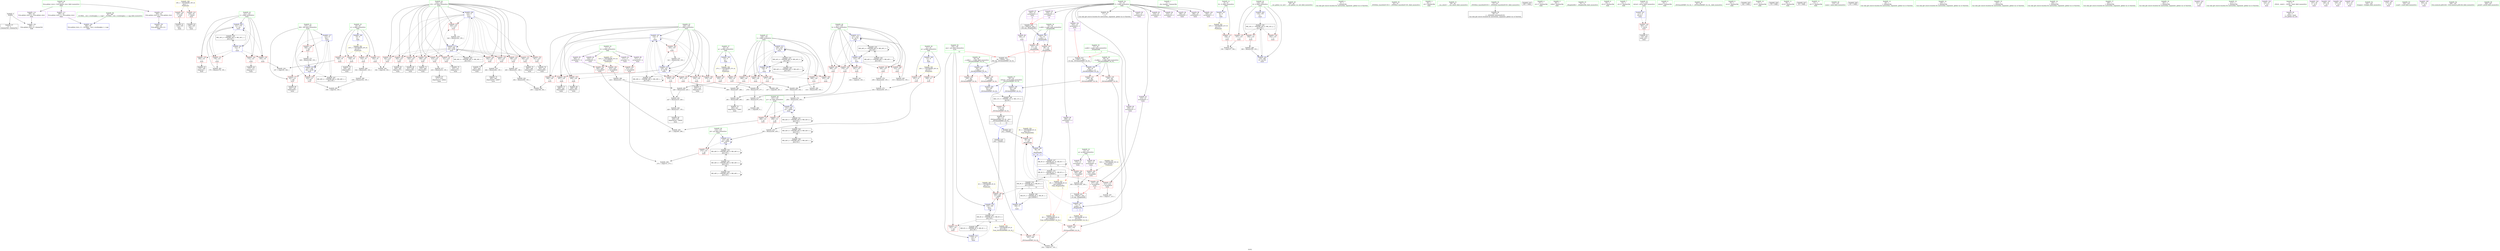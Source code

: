digraph "SVFG" {
	label="SVFG";

	Node0x564d876eab30 [shape=record,color=grey,label="{NodeID: 0\nNullPtr}"];
	Node0x564d876eab30 -> Node0x564d87703b70[style=solid];
	Node0x564d876eab30 -> Node0x564d87705ce0[style=solid];
	Node0x564d8772e660 [shape=record,color=yellow,style=double,label="{NodeID: 360\n19V_1 = ENCHI(MR_19V_0)\npts\{1 \}\nFun[main]}"];
	Node0x564d8772e660 -> Node0x564d87708180[style=dashed];
	Node0x564d8772e660 -> Node0x564d87708250[style=dashed];
	Node0x564d87712b50 [shape=record,color=grey,label="{NodeID: 277\n216 = Binary(215, 155, )\n}"];
	Node0x564d87712b50 -> Node0x564d87704420[style=solid];
	Node0x564d87705de0 [shape=record,color=blue,label="{NodeID: 194\n75\<--73\nx.addr\<--x\n_Z6updateRii\n}"];
	Node0x564d87705de0 -> Node0x564d87708320[style=dashed];
	Node0x564d87705de0 -> Node0x564d877083f0[style=dashed];
	Node0x564d87703030 [shape=record,color=purple,label="{NodeID: 111\n385\<--43\nllvm.global_ctors_1\<--llvm.global_ctors\nGlob }"];
	Node0x564d87703030 -> Node0x564d87705be0[style=solid];
	Node0x564d877013d0 [shape=record,color=green,label="{NodeID: 28\n43\<--47\nllvm.global_ctors\<--llvm.global_ctors_field_insensitive\nGlob }"];
	Node0x564d877013d0 -> Node0x564d87702f30[style=solid];
	Node0x564d877013d0 -> Node0x564d87703030[style=solid];
	Node0x564d877013d0 -> Node0x564d87703130[style=solid];
	Node0x564d87715550 [shape=record,color=grey,label="{NodeID: 305\n267 = cmp(265, 266, )\n}"];
	Node0x564d87708f50 [shape=record,color=red,label="{NodeID: 139\n169\<--121\n\<--i\nmain\n}"];
	Node0x564d87708f50 -> Node0x564d877040e0[style=solid];
	Node0x564d87703a70 [shape=record,color=green,label="{NodeID: 56\n45\<--380\n_GLOBAL__sub_I_wuzhengkai_1_1.cpp\<--_GLOBAL__sub_I_wuzhengkai_1_1.cpp_field_insensitive\n}"];
	Node0x564d87703a70 -> Node0x564d87705be0[style=solid];
	Node0x564d8770a610 [shape=record,color=red,label="{NodeID: 167\n246\<--129\n\<--l\nmain\n}"];
	Node0x564d8770a610 -> Node0x564d87714c50[style=solid];
	Node0x564d877051f0 [shape=record,color=purple,label="{NodeID: 84\n222\<--11\narrayidx26\<--h\nmain\n}"];
	Node0x564d877051f0 -> Node0x564d8770b0a0[style=solid];
	Node0x564d876d9c40 [shape=record,color=green,label="{NodeID: 1\n7\<--1\n__dso_handle\<--dummyObj\nGlob }"];
	Node0x564d8772e770 [shape=record,color=yellow,style=double,label="{NodeID: 361\n21V_1 = ENCHI(MR_21V_0)\npts\{10 \}\nFun[main]}"];
	Node0x564d8772e770 -> Node0x564d87703230[style=dashed];
	Node0x564d87712cd0 [shape=record,color=grey,label="{NodeID: 278\n250 = Binary(249, 155, )\n}"];
	Node0x564d87712cd0 -> Node0x564d877123d0[style=solid];
	Node0x564d87705eb0 [shape=record,color=blue,label="{NodeID: 195\n77\<--74\ny.addr\<--y\n_Z6updateRii\n|{|<s1>3}}"];
	Node0x564d87705eb0 -> Node0x564d877084c0[style=dashed];
	Node0x564d87705eb0:s1 -> Node0x564d8772e0f0[style=dashed,color=red];
	Node0x564d87703130 [shape=record,color=purple,label="{NodeID: 112\n386\<--43\nllvm.global_ctors_2\<--llvm.global_ctors\nGlob }"];
	Node0x564d87703130 -> Node0x564d87705ce0[style=solid];
	Node0x564d87701460 [shape=record,color=green,label="{NodeID: 29\n48\<--49\n__cxx_global_var_init\<--__cxx_global_var_init_field_insensitive\n}"];
	Node0x564d877156d0 [shape=record,color=grey,label="{NodeID: 306\n274 = cmp(272, 273, )\n}"];
	Node0x564d87709020 [shape=record,color=red,label="{NodeID: 140\n172\<--121\n\<--i\nmain\n}"];
	Node0x564d87709020 -> Node0x564d877041b0[style=solid];
	Node0x564d87703b70 [shape=record,color=black,label="{NodeID: 57\n2\<--3\ndummyVal\<--dummyVal\n}"];
	Node0x564d8770a6e0 [shape=record,color=red,label="{NodeID: 168\n253\<--129\n\<--l\nmain\n}"];
	Node0x564d8770a6e0 -> Node0x564d877135d0[style=solid];
	Node0x564d877052c0 [shape=record,color=purple,label="{NodeID: 85\n264\<--11\narrayidx47\<--h\nmain\n}"];
	Node0x564d877052c0 -> Node0x564d8770b240[style=solid];
	Node0x564d876ec630 [shape=record,color=green,label="{NodeID: 2\n9\<--1\n\<--dummyObj\nCan only get source location for instruction, argument, global var or function.}"];
	Node0x564d8772e850 [shape=record,color=yellow,style=double,label="{NodeID: 362\n23V_1 = ENCHI(MR_23V_0)\npts\{20 \}\nFun[main]}"];
	Node0x564d8772e850 -> Node0x564d87703300[style=dashed];
	Node0x564d8772e850 -> Node0x564d87707bd0[style=dashed];
	Node0x564d8772e850 -> Node0x564d87707ca0[style=dashed];
	Node0x564d8772e850 -> Node0x564d87707d70[style=dashed];
	Node0x564d87712e50 [shape=record,color=grey,label="{NodeID: 279\n284 = Binary(283, 155, )\n}"];
	Node0x564d87712e50 -> Node0x564d877049d0[style=solid];
	Node0x564d87705f80 [shape=record,color=blue,label="{NodeID: 196\n86\<--85\n\<--\n_Z6updateRii\n|{<s0>10|<s1>10|<s2>11}}"];
	Node0x564d87705f80:s0 -> Node0x564d87724330[style=dashed,color=blue];
	Node0x564d87705f80:s1 -> Node0x564d87729230[style=dashed,color=blue];
	Node0x564d87705f80:s2 -> Node0x564d87729230[style=dashed,color=blue];
	Node0x564d87703230 [shape=record,color=red,label="{NodeID: 113\n158\<--8\n\<--tt\nmain\n}"];
	Node0x564d87703230 -> Node0x564d877150d0[style=solid];
	Node0x564d87701530 [shape=record,color=green,label="{NodeID: 30\n52\<--53\n_ZNSt8ios_base4InitC1Ev\<--_ZNSt8ios_base4InitC1Ev_field_insensitive\n}"];
	Node0x564d8771f830 [shape=record,color=black,label="{NodeID: 307\nMR_6V_4 = PHI(MR_6V_5, MR_6V_3, )\npts\{136 \}\n|{|<s4>12}}"];
	Node0x564d8771f830 -> Node0x564d8770ac90[style=dashed];
	Node0x564d8771f830 -> Node0x564d8770b580[style=dashed];
	Node0x564d8771f830 -> Node0x564d8770e0e0[style=dashed];
	Node0x564d8771f830 -> Node0x564d8772bf30[style=dashed];
	Node0x564d8771f830:s4 -> Node0x564d8772e4a0[style=dashed,color=red];
	Node0x564d877090f0 [shape=record,color=red,label="{NodeID: 141\n178\<--121\n\<--i\nmain\n}"];
	Node0x564d877090f0 -> Node0x564d87713450[style=solid];
	Node0x564d87703c70 [shape=record,color=black,label="{NodeID: 58\n17\<--15\n\<--f\nCan only get source location for instruction, argument, global var or function.}"];
	Node0x564d87746ac0 [shape=record,color=black,label="{NodeID: 418\n344 = PHI(89, )\n}"];
	Node0x564d87746ac0 -> Node0x564d8770b580[style=solid];
	Node0x564d8770a7b0 [shape=record,color=red,label="{NodeID: 169\n277\<--129\n\<--l\nmain\n}"];
	Node0x564d8770a7b0 -> Node0x564d877132d0[style=solid];
	Node0x564d87705390 [shape=record,color=purple,label="{NodeID: 86\n271\<--11\narrayidx50\<--h\nmain\n}"];
	Node0x564d87705390 -> Node0x564d8770b310[style=solid];
	Node0x564d876eec90 [shape=record,color=green,label="{NodeID: 3\n25\<--1\n.str\<--dummyObj\nGlob }"];
	Node0x564d8772e930 [shape=record,color=yellow,style=double,label="{NodeID: 363\n25V_1 = ENCHI(MR_25V_0)\npts\{22 \}\nFun[main]}"];
	Node0x564d8772e930 -> Node0x564d87707e40[style=dashed];
	Node0x564d8772e930 -> Node0x564d87707f10[style=dashed];
	Node0x564d87712fd0 [shape=record,color=grey,label="{NodeID: 280\n291 = Binary(289, 290, )\n}"];
	Node0x564d87712fd0 -> Node0x564d87704aa0[style=solid];
	Node0x564d87706050 [shape=record,color=blue,label="{NodeID: 197\n94\<--90\n__a.addr\<--__a\n_ZSt3maxIiERKT_S2_S2_\n}"];
	Node0x564d87706050 -> Node0x564d87708660[style=dashed];
	Node0x564d87706050 -> Node0x564d87708730[style=dashed];
	Node0x564d87703300 [shape=record,color=red,label="{NodeID: 114\n166\<--19\n\<--n\nmain\n}"];
	Node0x564d87703300 -> Node0x564d87715250[style=solid];
	Node0x564d87701600 [shape=record,color=green,label="{NodeID: 31\n58\<--59\n__cxa_atexit\<--__cxa_atexit_field_insensitive\n}"];
	Node0x564d877091c0 [shape=record,color=red,label="{NodeID: 142\n192\<--123\n\<--i10\nmain\n}"];
	Node0x564d877091c0 -> Node0x564d877153d0[style=solid];
	Node0x564d87703d70 [shape=record,color=black,label="{NodeID: 59\n56\<--57\n\<--_ZNSt8ios_base4InitD1Ev\nCan only get source location for instruction, argument, global var or function.}"];
	Node0x564d87746cb0 [shape=record,color=black,label="{NodeID: 419\n355 = PHI()\n}"];
	Node0x564d8770a880 [shape=record,color=red,label="{NodeID: 170\n288\<--129\n\<--l\nmain\n}"];
	Node0x564d8770a880 -> Node0x564d87713150[style=solid];
	Node0x564d87705460 [shape=record,color=purple,label="{NodeID: 87\n174\<--13\narrayidx8\<--g\nmain\n}"];
	Node0x564d876eac20 [shape=record,color=green,label="{NodeID: 4\n27\<--1\n.str.1\<--dummyObj\nGlob }"];
	Node0x564d8772ea10 [shape=record,color=yellow,style=double,label="{NodeID: 364\n27V_1 = ENCHI(MR_27V_0)\npts\{24 \}\nFun[main]}"];
	Node0x564d8772ea10 -> Node0x564d87707fe0[style=dashed];
	Node0x564d8772ea10 -> Node0x564d877080b0[style=dashed];
	Node0x564d87713150 [shape=record,color=grey,label="{NodeID: 281\n289 = Binary(287, 288, )\n}"];
	Node0x564d87713150 -> Node0x564d87712fd0[style=solid];
	Node0x564d87706120 [shape=record,color=blue,label="{NodeID: 198\n96\<--91\n__b.addr\<--__b\n_ZSt3maxIiERKT_S2_S2_\n}"];
	Node0x564d87706120 -> Node0x564d87708800[style=dashed];
	Node0x564d87706120 -> Node0x564d877088d0[style=dashed];
	Node0x564d87707bd0 [shape=record,color=red,label="{NodeID: 115\n193\<--19\n\<--n\nmain\n}"];
	Node0x564d87707bd0 -> Node0x564d877153d0[style=solid];
	Node0x564d877016d0 [shape=record,color=green,label="{NodeID: 32\n57\<--63\n_ZNSt8ios_base4InitD1Ev\<--_ZNSt8ios_base4InitD1Ev_field_insensitive\n}"];
	Node0x564d877016d0 -> Node0x564d87703d70[style=solid];
	Node0x564d87709290 [shape=record,color=red,label="{NodeID: 143\n199\<--123\n\<--i10\nmain\n}"];
	Node0x564d87709290 -> Node0x564d87713a50[style=solid];
	Node0x564d87703e70 [shape=record,color=black,label="{NodeID: 60\n89\<--112\n_ZSt3maxIiERKT_S2_S2__ret\<--\n_ZSt3maxIiERKT_S2_S2_\n|{<s0>3|<s1>12}}"];
	Node0x564d87703e70:s0 -> Node0x564d87747430[style=solid,color=blue];
	Node0x564d87703e70:s1 -> Node0x564d87746ac0[style=solid,color=blue];
	Node0x564d87746d80 [shape=record,color=black,label="{NodeID: 420\n73 = PHI(230, 293, )\n0th arg _Z6updateRii }"];
	Node0x564d87746d80 -> Node0x564d87705de0[style=solid];
	Node0x564d87729230 [shape=record,color=black,label="{NodeID: 337\nMR_8V_8 = PHI(MR_8V_10, MR_8V_7, )\npts\{180000 \}\n|{|<s3>11}}"];
	Node0x564d87729230 -> Node0x564d8770b3e0[style=dashed];
	Node0x564d87729230 -> Node0x564d87724330[style=dashed];
	Node0x564d87729230 -> Node0x564d87729230[style=dashed];
	Node0x564d87729230:s3 -> Node0x564d8772e010[style=dashed,color=red];
	Node0x564d8770a950 [shape=record,color=red,label="{NodeID: 171\n309\<--129\n\<--l\nmain\n}"];
	Node0x564d8770a950 -> Node0x564d87713d50[style=solid];
	Node0x564d87705530 [shape=record,color=purple,label="{NodeID: 88\n303\<--13\narrayidx69\<--g\nmain\n}"];
	Node0x564d87705530 -> Node0x564d8770b4b0[style=solid];
	Node0x564d876eda40 [shape=record,color=green,label="{NodeID: 5\n29\<--1\nstdin\<--dummyObj\nGlob }"];
	Node0x564d8772eaf0 [shape=record,color=yellow,style=double,label="{NodeID: 365\n4V_1 = ENCHI(MR_4V_0)\npts\{78 \}\nFun[main]}"];
	Node0x564d8772eaf0 -> Node0x564d8770b580[style=dashed];
	Node0x564d877132d0 [shape=record,color=grey,label="{NodeID: 282\n278 = Binary(276, 277, )\n}"];
	Node0x564d877132d0 -> Node0x564d87712550[style=solid];
	Node0x564d877061f0 [shape=record,color=blue,label="{NodeID: 199\n92\<--106\nretval\<--\n_ZSt3maxIiERKT_S2_S2_\n}"];
	Node0x564d877061f0 -> Node0x564d87726940[style=dashed];
	Node0x564d87707ca0 [shape=record,color=red,label="{NodeID: 116\n333\<--19\n\<--n\nmain\n}"];
	Node0x564d87707ca0 -> Node0x564d87707930[style=solid];
	Node0x564d877017a0 [shape=record,color=green,label="{NodeID: 33\n70\<--71\n_Z6updateRii\<--_Z6updateRii_field_insensitive\n}"];
	Node0x564d87709360 [shape=record,color=red,label="{NodeID: 144\n205\<--123\n\<--i10\nmain\n}"];
	Node0x564d87709360 -> Node0x564d87704280[style=solid];
	Node0x564d87703f40 [shape=record,color=black,label="{NodeID: 61\n143\<--140\ncall\<--\nmain\n}"];
	Node0x564d87746f80 [shape=record,color=black,label="{NodeID: 421\n74 = PHI(237, 305, )\n1st arg _Z6updateRii }"];
	Node0x564d87746f80 -> Node0x564d87705eb0[style=solid];
	Node0x564d87729730 [shape=record,color=black,label="{NodeID: 338\nMR_32V_3 = PHI(MR_32V_4, MR_32V_2, )\npts\{120 \}\n}"];
	Node0x564d87729730 -> Node0x564d87708c10[style=dashed];
	Node0x564d87729730 -> Node0x564d87708ce0[style=dashed];
	Node0x564d87729730 -> Node0x564d87708db0[style=dashed];
	Node0x564d87729730 -> Node0x564d8770e280[style=dashed];
	Node0x564d8770aa20 [shape=record,color=red,label="{NodeID: 172\n258\<--131\n\<--p1\nmain\n}"];
	Node0x564d8770aa20 -> Node0x564d877129d0[style=solid];
	Node0x564d87705600 [shape=record,color=purple,label="{NodeID: 89\n188\<--15\n\<--f\nmain\n}"];
	Node0x564d87705600 -> Node0x564d877066d0[style=solid];
	Node0x564d876edad0 [shape=record,color=green,label="{NodeID: 6\n30\<--1\n.str.2\<--dummyObj\nGlob }"];
	Node0x564d87713450 [shape=record,color=grey,label="{NodeID: 283\n179 = Binary(178, 155, )\n}"];
	Node0x564d87713450 -> Node0x564d87706600[style=solid];
	Node0x564d877062c0 [shape=record,color=blue,label="{NodeID: 200\n92\<--109\nretval\<--\n_ZSt3maxIiERKT_S2_S2_\n}"];
	Node0x564d877062c0 -> Node0x564d87726940[style=dashed];
	Node0x564d87707d70 [shape=record,color=red,label="{NodeID: 117\n338\<--19\n\<--n\nmain\n}"];
	Node0x564d87707d70 -> Node0x564d87704de0[style=solid];
	Node0x564d87701870 [shape=record,color=green,label="{NodeID: 34\n75\<--76\nx.addr\<--x.addr_field_insensitive\n_Z6updateRii\n}"];
	Node0x564d87701870 -> Node0x564d87708320[style=solid];
	Node0x564d87701870 -> Node0x564d877083f0[style=solid];
	Node0x564d87701870 -> Node0x564d87705de0[style=solid];
	Node0x564d87709430 [shape=record,color=red,label="{NodeID: 145\n215\<--123\n\<--i10\nmain\n}"];
	Node0x564d87709430 -> Node0x564d87712b50[style=solid];
	Node0x564d87704010 [shape=record,color=black,label="{NodeID: 62\n149\<--146\ncall1\<--\nmain\n}"];
	Node0x564d87747100 [shape=record,color=black,label="{NodeID: 422\n90 = PHI(81, 135, )\n0th arg _ZSt3maxIiERKT_S2_S2_ }"];
	Node0x564d87747100 -> Node0x564d87706050[style=solid];
	Node0x564d87729c30 [shape=record,color=black,label="{NodeID: 339\nMR_34V_2 = PHI(MR_34V_4, MR_34V_1, )\npts\{122 \}\n}"];
	Node0x564d87729c30 -> Node0x564d87706530[style=dashed];
	Node0x564d8770aaf0 [shape=record,color=red,label="{NodeID: 173\n266\<--131\n\<--p1\nmain\n}"];
	Node0x564d8770aaf0 -> Node0x564d87715550[style=solid];
	Node0x564d877056d0 [shape=record,color=purple,label="{NodeID: 90\n207\<--15\narrayidx18\<--f\nmain\n}"];
	Node0x564d876ee1b0 [shape=record,color=green,label="{NodeID: 7\n32\<--1\n.str.3\<--dummyObj\nGlob }"];
	Node0x564d877135d0 [shape=record,color=grey,label="{NodeID: 284\n255 = Binary(253, 254, )\n}"];
	Node0x564d877135d0 -> Node0x564d877126d0[style=solid];
	Node0x564d87706390 [shape=record,color=blue,label="{NodeID: 201\n117\<--9\nretval\<--\nmain\n}"];
	Node0x564d87706390 -> Node0x564d87708b40[style=dashed];
	Node0x564d87707e40 [shape=record,color=red,label="{NodeID: 118\n251\<--21\n\<--p\nmain\n}"];
	Node0x564d87707e40 -> Node0x564d877123d0[style=solid];
	Node0x564d87701940 [shape=record,color=green,label="{NodeID: 35\n77\<--78\ny.addr\<--y.addr_field_insensitive\n_Z6updateRii\n|{|<s1>3}}"];
	Node0x564d87701940 -> Node0x564d87705eb0[style=solid];
	Node0x564d87701940:s1 -> Node0x564d87747280[style=solid,color=red];
	Node0x564d87709500 [shape=record,color=red,label="{NodeID: 146\n220\<--123\n\<--i10\nmain\n}"];
	Node0x564d87709500 -> Node0x564d877044f0[style=solid];
	Node0x564d877040e0 [shape=record,color=black,label="{NodeID: 63\n170\<--169\nidxprom\<--\nmain\n}"];
	Node0x564d87747280 [shape=record,color=black,label="{NodeID: 423\n91 = PHI(77, 343, )\n1st arg _ZSt3maxIiERKT_S2_S2_ }"];
	Node0x564d87747280 -> Node0x564d87706120[style=solid];
	Node0x564d8772a130 [shape=record,color=black,label="{NodeID: 340\nMR_36V_2 = PHI(MR_36V_4, MR_36V_1, )\npts\{124 \}\n}"];
	Node0x564d8772a130 -> Node0x564d877067a0[style=dashed];
	Node0x564d8770abc0 [shape=record,color=red,label="{NodeID: 174\n273\<--133\n\<--p2\nmain\n}"];
	Node0x564d8770abc0 -> Node0x564d877156d0[style=solid];
	Node0x564d877057a0 [shape=record,color=purple,label="{NodeID: 91\n210\<--15\narrayidx20\<--f\nmain\n}"];
	Node0x564d877057a0 -> Node0x564d8770afd0[style=solid];
	Node0x564d876ee240 [shape=record,color=green,label="{NodeID: 8\n34\<--1\nstdout\<--dummyObj\nGlob }"];
	Node0x564d87713750 [shape=record,color=grey,label="{NodeID: 285\n315 = Binary(314, 155, )\n}"];
	Node0x564d87713750 -> Node0x564d8770dcd0[style=solid];
	Node0x564d87706460 [shape=record,color=blue,label="{NodeID: 202\n119\<--155\nii\<--\nmain\n}"];
	Node0x564d87706460 -> Node0x564d87729730[style=dashed];
	Node0x564d87707f10 [shape=record,color=red,label="{NodeID: 119\n259\<--21\n\<--p\nmain\n}"];
	Node0x564d87707f10 -> Node0x564d877129d0[style=solid];
	Node0x564d87701a10 [shape=record,color=green,label="{NodeID: 36\n83\<--84\n_ZSt3maxIiERKT_S2_S2_\<--_ZSt3maxIiERKT_S2_S2__field_insensitive\n}"];
	Node0x564d877095d0 [shape=record,color=red,label="{NodeID: 147\n231\<--123\n\<--i10\nmain\n}"];
	Node0x564d877095d0 -> Node0x564d87704690[style=solid];
	Node0x564d877041b0 [shape=record,color=black,label="{NodeID: 64\n173\<--172\nidxprom7\<--\nmain\n}"];
	Node0x564d87747430 [shape=record,color=black,label="{NodeID: 424\n82 = PHI(89, )\n}"];
	Node0x564d87747430 -> Node0x564d877084c0[style=solid];
	Node0x564d8772a630 [shape=record,color=black,label="{NodeID: 341\nMR_38V_2 = PHI(MR_38V_3, MR_38V_1, )\npts\{126 \}\n}"];
	Node0x564d8772a630 -> Node0x564d87706870[style=dashed];
	Node0x564d8772a630 -> Node0x564d8772a630[style=dashed];
	Node0x564d8770ac90 [shape=record,color=red,label="{NodeID: 175\n353\<--135\n\<--ans\nmain\n}"];
	Node0x564d87705870 [shape=record,color=purple,label="{NodeID: 92\n218\<--15\narrayidx24\<--f\nmain\n}"];
	Node0x564d876ee2d0 [shape=record,color=green,label="{NodeID: 9\n35\<--1\n.str.4\<--dummyObj\nGlob }"];
	Node0x564d877138d0 [shape=record,color=grey,label="{NodeID: 286\n360 = Binary(359, 155, )\n}"];
	Node0x564d877138d0 -> Node0x564d8770e280[style=solid];
	Node0x564d87706530 [shape=record,color=blue,label="{NodeID: 203\n121\<--9\ni\<--\nmain\n}"];
	Node0x564d87706530 -> Node0x564d87708e80[style=dashed];
	Node0x564d87706530 -> Node0x564d87708f50[style=dashed];
	Node0x564d87706530 -> Node0x564d87709020[style=dashed];
	Node0x564d87706530 -> Node0x564d877090f0[style=dashed];
	Node0x564d87706530 -> Node0x564d87706600[style=dashed];
	Node0x564d87706530 -> Node0x564d87729c30[style=dashed];
	Node0x564d87707fe0 [shape=record,color=red,label="{NodeID: 120\n225\<--23\n\<--q\nmain\n}"];
	Node0x564d87707fe0 -> Node0x564d87713ed0[style=solid];
	Node0x564d87701ae0 [shape=record,color=green,label="{NodeID: 37\n92\<--93\nretval\<--retval_field_insensitive\n_ZSt3maxIiERKT_S2_S2_\n}"];
	Node0x564d87701ae0 -> Node0x564d87708590[style=solid];
	Node0x564d87701ae0 -> Node0x564d877061f0[style=solid];
	Node0x564d87701ae0 -> Node0x564d877062c0[style=solid];
	Node0x564d877096a0 [shape=record,color=red,label="{NodeID: 148\n262\<--123\n\<--i10\nmain\n}"];
	Node0x564d877096a0 -> Node0x564d87704830[style=solid];
	Node0x564d87704280 [shape=record,color=black,label="{NodeID: 65\n206\<--205\nidxprom17\<--\nmain\n}"];
	Node0x564d87747660 [shape=record,color=black,label="{NodeID: 425\n162 = PHI()\n}"];
	Node0x564d8772ab30 [shape=record,color=black,label="{NodeID: 342\nMR_40V_2 = PHI(MR_40V_3, MR_40V_1, )\npts\{128 \}\n}"];
	Node0x564d8772ab30 -> Node0x564d87722f30[style=dashed];
	Node0x564d8772ab30 -> Node0x564d8772ab30[style=dashed];
	Node0x564d8770ad60 [shape=record,color=red,label="{NodeID: 176\n332\<--137\n\<--i84\nmain\n}"];
	Node0x564d8770ad60 -> Node0x564d87714650[style=solid];
	Node0x564d87705940 [shape=record,color=purple,label="{NodeID: 93\n230\<--15\narrayidx30\<--f\nmain\n|{<s0>10}}"];
	Node0x564d87705940:s0 -> Node0x564d87746d80[style=solid,color=red];
	Node0x564d876ee360 [shape=record,color=green,label="{NodeID: 10\n37\<--1\n.str.5\<--dummyObj\nGlob }"];
	Node0x564d87713a50 [shape=record,color=grey,label="{NodeID: 287\n200 = Binary(201, 199, )\n}"];
	Node0x564d87713a50 -> Node0x564d877141d0[style=solid];
	Node0x564d87706600 [shape=record,color=blue,label="{NodeID: 204\n121\<--179\ni\<--inc\nmain\n}"];
	Node0x564d87706600 -> Node0x564d87708e80[style=dashed];
	Node0x564d87706600 -> Node0x564d87708f50[style=dashed];
	Node0x564d87706600 -> Node0x564d87709020[style=dashed];
	Node0x564d87706600 -> Node0x564d877090f0[style=dashed];
	Node0x564d87706600 -> Node0x564d87706600[style=dashed];
	Node0x564d87706600 -> Node0x564d87729c30[style=dashed];
	Node0x564d877080b0 [shape=record,color=red,label="{NodeID: 121\n254\<--23\n\<--q\nmain\n}"];
	Node0x564d877080b0 -> Node0x564d877135d0[style=solid];
	Node0x564d87701bb0 [shape=record,color=green,label="{NodeID: 38\n94\<--95\n__a.addr\<--__a.addr_field_insensitive\n_ZSt3maxIiERKT_S2_S2_\n}"];
	Node0x564d87701bb0 -> Node0x564d87708660[style=solid];
	Node0x564d87701bb0 -> Node0x564d87708730[style=solid];
	Node0x564d87701bb0 -> Node0x564d87706050[style=solid];
	Node0x564d87709770 [shape=record,color=red,label="{NodeID: 149\n269\<--123\n\<--i10\nmain\n}"];
	Node0x564d87709770 -> Node0x564d87704900[style=solid];
	Node0x564d87704350 [shape=record,color=black,label="{NodeID: 66\n209\<--208\nidxprom19\<--\nmain\n}"];
	Node0x564d87747730 [shape=record,color=black,label="{NodeID: 426\n176 = PHI()\n}"];
	Node0x564d8772b030 [shape=record,color=black,label="{NodeID: 343\nMR_42V_2 = PHI(MR_42V_3, MR_42V_1, )\npts\{130 \}\n}"];
	Node0x564d8772b030 -> Node0x564d87723430[style=dashed];
	Node0x564d8772b030 -> Node0x564d8772b030[style=dashed];
	Node0x564d8770ae30 [shape=record,color=red,label="{NodeID: 177\n341\<--137\n\<--i84\nmain\n}"];
	Node0x564d8770ae30 -> Node0x564d87704eb0[style=solid];
	Node0x564d87705a10 [shape=record,color=purple,label="{NodeID: 94\n233\<--15\narrayidx32\<--f\nmain\n}"];
	Node0x564d876ee430 [shape=record,color=green,label="{NodeID: 11\n39\<--1\n.str.6\<--dummyObj\nGlob }"];
	Node0x564d87713bd0 [shape=record,color=grey,label="{NodeID: 288\n224 = Binary(223, 155, )\n}"];
	Node0x564d87713bd0 -> Node0x564d87713ed0[style=solid];
	Node0x564d877066d0 [shape=record,color=blue,label="{NodeID: 205\n188\<--9\n\<--\nmain\n}"];
	Node0x564d877066d0 -> Node0x564d87722530[style=dashed];
	Node0x564d87708180 [shape=record,color=red,label="{NodeID: 122\n140\<--29\n\<--stdin\nmain\n}"];
	Node0x564d87708180 -> Node0x564d87703f40[style=solid];
	Node0x564d87701c80 [shape=record,color=green,label="{NodeID: 39\n96\<--97\n__b.addr\<--__b.addr_field_insensitive\n_ZSt3maxIiERKT_S2_S2_\n}"];
	Node0x564d87701c80 -> Node0x564d87708800[style=solid];
	Node0x564d87701c80 -> Node0x564d877088d0[style=solid];
	Node0x564d87701c80 -> Node0x564d87706120[style=solid];
	Node0x564d87722530 [shape=record,color=black,label="{NodeID: 316\nMR_8V_4 = PHI(MR_8V_5, MR_8V_3, )\npts\{180000 \}\n|{|<s3>12}}"];
	Node0x564d87722530 -> Node0x564d8770b580[style=dashed];
	Node0x564d87722530 -> Node0x564d87724330[style=dashed];
	Node0x564d87722530 -> Node0x564d8772c930[style=dashed];
	Node0x564d87722530:s3 -> Node0x564d8772e580[style=dashed,color=red];
	Node0x564d87709840 [shape=record,color=red,label="{NodeID: 150\n283\<--123\n\<--i10\nmain\n}"];
	Node0x564d87709840 -> Node0x564d87712e50[style=solid];
	Node0x564d87704420 [shape=record,color=black,label="{NodeID: 67\n217\<--216\nidxprom23\<--add22\nmain\n}"];
	Node0x564d87747800 [shape=record,color=black,label="{NodeID: 427\n55 = PHI()\n}"];
	Node0x564d8772b530 [shape=record,color=black,label="{NodeID: 344\nMR_44V_2 = PHI(MR_44V_3, MR_44V_1, )\npts\{132 \}\n}"];
	Node0x564d8772b530 -> Node0x564d87723930[style=dashed];
	Node0x564d8772b530 -> Node0x564d8772b530[style=dashed];
	Node0x564d8770af00 [shape=record,color=red,label="{NodeID: 178\n348\<--137\n\<--i84\nmain\n}"];
	Node0x564d8770af00 -> Node0x564d87712250[style=solid];
	Node0x564d87705ae0 [shape=record,color=purple,label="{NodeID: 95\n236\<--15\narrayidx34\<--f\nmain\n}"];
	Node0x564d87705ae0 -> Node0x564d8770b170[style=solid];
	Node0x564d876ee8d0 [shape=record,color=green,label="{NodeID: 12\n41\<--1\n.str.7\<--dummyObj\nGlob }"];
	Node0x564d87713d50 [shape=record,color=grey,label="{NodeID: 289\n310 = Binary(309, 155, )\n}"];
	Node0x564d87713d50 -> Node0x564d8770dc00[style=solid];
	Node0x564d877067a0 [shape=record,color=blue,label="{NodeID: 206\n123\<--9\ni10\<--\nmain\n}"];
	Node0x564d877067a0 -> Node0x564d877091c0[style=dashed];
	Node0x564d877067a0 -> Node0x564d87709290[style=dashed];
	Node0x564d877067a0 -> Node0x564d87709360[style=dashed];
	Node0x564d877067a0 -> Node0x564d87709430[style=dashed];
	Node0x564d877067a0 -> Node0x564d87709500[style=dashed];
	Node0x564d877067a0 -> Node0x564d877095d0[style=dashed];
	Node0x564d877067a0 -> Node0x564d877096a0[style=dashed];
	Node0x564d877067a0 -> Node0x564d87709770[style=dashed];
	Node0x564d877067a0 -> Node0x564d87709840[style=dashed];
	Node0x564d877067a0 -> Node0x564d87709910[style=dashed];
	Node0x564d877067a0 -> Node0x564d877099e0[style=dashed];
	Node0x564d877067a0 -> Node0x564d87709ab0[style=dashed];
	Node0x564d877067a0 -> Node0x564d8770de70[style=dashed];
	Node0x564d877067a0 -> Node0x564d8772a130[style=dashed];
	Node0x564d87708250 [shape=record,color=red,label="{NodeID: 123\n146\<--34\n\<--stdout\nmain\n}"];
	Node0x564d87708250 -> Node0x564d87704010[style=solid];
	Node0x564d87701d50 [shape=record,color=green,label="{NodeID: 40\n114\<--115\nmain\<--main_field_insensitive\n}"];
	Node0x564d87709910 [shape=record,color=red,label="{NodeID: 151\n294\<--123\n\<--i10\nmain\n}"];
	Node0x564d87709910 -> Node0x564d87704b70[style=solid];
	Node0x564d877044f0 [shape=record,color=black,label="{NodeID: 68\n221\<--220\nidxprom25\<--\nmain\n}"];
	Node0x564d877478d0 [shape=record,color=black,label="{NodeID: 428\n151 = PHI()\n}"];
	Node0x564d8772ba30 [shape=record,color=black,label="{NodeID: 345\nMR_46V_2 = PHI(MR_46V_3, MR_46V_1, )\npts\{134 \}\n}"];
	Node0x564d8772ba30 -> Node0x564d87723e30[style=dashed];
	Node0x564d8772ba30 -> Node0x564d8772ba30[style=dashed];
	Node0x564d8770afd0 [shape=record,color=red,label="{NodeID: 179\n211\<--210\n\<--arrayidx20\nmain\n}"];
	Node0x564d8770afd0 -> Node0x564d87714950[style=solid];
	Node0x564d877023d0 [shape=record,color=purple,label="{NodeID: 96\n286\<--15\narrayidx59\<--f\nmain\n}"];
	Node0x564d876ee9a0 [shape=record,color=green,label="{NodeID: 13\n44\<--1\n\<--dummyObj\nCan only get source location for instruction, argument, global var or function.}"];
	Node0x564d87713ed0 [shape=record,color=grey,label="{NodeID: 290\n226 = Binary(224, 225, )\n}"];
	Node0x564d87713ed0 -> Node0x564d87714050[style=solid];
	Node0x564d87706870 [shape=record,color=blue,label="{NodeID: 207\n125\<--9\nj\<--\nmain\n}"];
	Node0x564d87706870 -> Node0x564d87709b80[style=dashed];
	Node0x564d87706870 -> Node0x564d87709c50[style=dashed];
	Node0x564d87706870 -> Node0x564d87709d20[style=dashed];
	Node0x564d87706870 -> Node0x564d87709df0[style=dashed];
	Node0x564d87706870 -> Node0x564d87709ec0[style=dashed];
	Node0x564d87706870 -> Node0x564d87709f90[style=dashed];
	Node0x564d87706870 -> Node0x564d8770a060[style=dashed];
	Node0x564d87706870 -> Node0x564d8770a130[style=dashed];
	Node0x564d87706870 -> Node0x564d87706870[style=dashed];
	Node0x564d87706870 -> Node0x564d8770dda0[style=dashed];
	Node0x564d87706870 -> Node0x564d8772a630[style=dashed];
	Node0x564d87708320 [shape=record,color=red,label="{NodeID: 124\n81\<--75\n\<--x.addr\n_Z6updateRii\n|{<s0>3}}"];
	Node0x564d87708320:s0 -> Node0x564d87747100[style=solid,color=red];
	Node0x564d87701e20 [shape=record,color=green,label="{NodeID: 41\n117\<--118\nretval\<--retval_field_insensitive\nmain\n}"];
	Node0x564d87701e20 -> Node0x564d87708b40[style=solid];
	Node0x564d87701e20 -> Node0x564d87706390[style=solid];
	Node0x564d87722f30 [shape=record,color=black,label="{NodeID: 318\nMR_40V_4 = PHI(MR_40V_8, MR_40V_3, )\npts\{128 \}\n}"];
	Node0x564d87722f30 -> Node0x564d87706940[style=dashed];
	Node0x564d87722f30 -> Node0x564d87722f30[style=dashed];
	Node0x564d87722f30 -> Node0x564d8772ab30[style=dashed];
	Node0x564d877099e0 [shape=record,color=red,label="{NodeID: 152\n301\<--123\n\<--i10\nmain\n}"];
	Node0x564d877099e0 -> Node0x564d87704d10[style=solid];
	Node0x564d877045c0 [shape=record,color=black,label="{NodeID: 69\n229\<--228\nidxprom29\<--add28\nmain\n}"];
	Node0x564d8772bf30 [shape=record,color=black,label="{NodeID: 346\nMR_6V_2 = PHI(MR_6V_4, MR_6V_1, )\npts\{136 \}\n}"];
	Node0x564d8772bf30 -> Node0x564d8770df40[style=dashed];
	Node0x564d8770b0a0 [shape=record,color=red,label="{NodeID: 180\n223\<--222\n\<--arrayidx26\nmain\n}"];
	Node0x564d8770b0a0 -> Node0x564d87713bd0[style=solid];
	Node0x564d877024a0 [shape=record,color=purple,label="{NodeID: 97\n293\<--15\narrayidx63\<--f\nmain\n|{<s0>11}}"];
	Node0x564d877024a0:s0 -> Node0x564d87746d80[style=solid,color=red];
	Node0x564d876eea70 [shape=record,color=green,label="{NodeID: 14\n155\<--1\n\<--dummyObj\nCan only get source location for instruction, argument, global var or function.}"];
	Node0x564d87714050 [shape=record,color=grey,label="{NodeID: 291\n227 = Binary(219, 226, )\n}"];
	Node0x564d87714050 -> Node0x564d87714350[style=solid];
	Node0x564d87706940 [shape=record,color=blue,label="{NodeID: 208\n127\<--155\nk\<--\nmain\n}"];
	Node0x564d87706940 -> Node0x564d8770a200[style=dashed];
	Node0x564d87706940 -> Node0x564d8770a2d0[style=dashed];
	Node0x564d87706940 -> Node0x564d8770a3a0[style=dashed];
	Node0x564d87706940 -> Node0x564d8770a470[style=dashed];
	Node0x564d87706940 -> Node0x564d8770a540[style=dashed];
	Node0x564d87706940 -> Node0x564d8770dcd0[style=dashed];
	Node0x564d87706940 -> Node0x564d87722f30[style=dashed];
	Node0x564d877083f0 [shape=record,color=red,label="{NodeID: 125\n86\<--75\n\<--x.addr\n_Z6updateRii\n}"];
	Node0x564d877083f0 -> Node0x564d87705f80[style=solid];
	Node0x564d87701ef0 [shape=record,color=green,label="{NodeID: 42\n119\<--120\nii\<--ii_field_insensitive\nmain\n}"];
	Node0x564d87701ef0 -> Node0x564d87708c10[style=solid];
	Node0x564d87701ef0 -> Node0x564d87708ce0[style=solid];
	Node0x564d87701ef0 -> Node0x564d87708db0[style=solid];
	Node0x564d87701ef0 -> Node0x564d87706460[style=solid];
	Node0x564d87701ef0 -> Node0x564d8770e280[style=solid];
	Node0x564d87723430 [shape=record,color=black,label="{NodeID: 319\nMR_42V_4 = PHI(MR_42V_9, MR_42V_3, )\npts\{130 \}\n}"];
	Node0x564d87723430 -> Node0x564d87706a10[style=dashed];
	Node0x564d87723430 -> Node0x564d87723430[style=dashed];
	Node0x564d87723430 -> Node0x564d8772b030[style=dashed];
	Node0x564d87709ab0 [shape=record,color=red,label="{NodeID: 153\n325\<--123\n\<--i10\nmain\n}"];
	Node0x564d87709ab0 -> Node0x564d87707ab0[style=solid];
	Node0x564d87704690 [shape=record,color=black,label="{NodeID: 70\n232\<--231\nidxprom31\<--\nmain\n}"];
	Node0x564d8772c430 [shape=record,color=black,label="{NodeID: 347\nMR_49V_2 = PHI(MR_49V_4, MR_49V_1, )\npts\{138 \}\n}"];
	Node0x564d8772c430 -> Node0x564d8770e010[style=dashed];
	Node0x564d8770b170 [shape=record,color=red,label="{NodeID: 181\n237\<--236\n\<--arrayidx34\nmain\n|{<s0>10}}"];
	Node0x564d8770b170:s0 -> Node0x564d87746f80[style=solid,color=red];
	Node0x564d87702570 [shape=record,color=purple,label="{NodeID: 98\n296\<--15\narrayidx65\<--f\nmain\n}"];
	Node0x564d876eeb40 [shape=record,color=green,label="{NodeID: 15\n183\<--1\n\<--dummyObj\nCan only get source location for instruction, argument, global var or function.}"];
	Node0x564d877141d0 [shape=record,color=grey,label="{NodeID: 292\n202 = Binary(200, 155, )\n}"];
	Node0x564d877141d0 -> Node0x564d87714dd0[style=solid];
	Node0x564d87706a10 [shape=record,color=blue,label="{NodeID: 209\n129\<--9\nl\<--\nmain\n}"];
	Node0x564d87706a10 -> Node0x564d8770a610[style=dashed];
	Node0x564d87706a10 -> Node0x564d8770a6e0[style=dashed];
	Node0x564d87706a10 -> Node0x564d8770a7b0[style=dashed];
	Node0x564d87706a10 -> Node0x564d8770a880[style=dashed];
	Node0x564d87706a10 -> Node0x564d8770a950[style=dashed];
	Node0x564d87706a10 -> Node0x564d87706a10[style=dashed];
	Node0x564d87706a10 -> Node0x564d8770dc00[style=dashed];
	Node0x564d87706a10 -> Node0x564d87723430[style=dashed];
	Node0x564d877084c0 [shape=record,color=red,label="{NodeID: 126\n85\<--82\n\<--call\n_Z6updateRii\n}"];
	Node0x564d877084c0 -> Node0x564d87705f80[style=solid];
	Node0x564d87701fc0 [shape=record,color=green,label="{NodeID: 43\n121\<--122\ni\<--i_field_insensitive\nmain\n}"];
	Node0x564d87701fc0 -> Node0x564d87708e80[style=solid];
	Node0x564d87701fc0 -> Node0x564d87708f50[style=solid];
	Node0x564d87701fc0 -> Node0x564d87709020[style=solid];
	Node0x564d87701fc0 -> Node0x564d877090f0[style=solid];
	Node0x564d87701fc0 -> Node0x564d87706530[style=solid];
	Node0x564d87701fc0 -> Node0x564d87706600[style=solid];
	Node0x564d87723930 [shape=record,color=black,label="{NodeID: 320\nMR_44V_4 = PHI(MR_44V_8, MR_44V_3, )\npts\{132 \}\n}"];
	Node0x564d87723930 -> Node0x564d87723930[style=dashed];
	Node0x564d87723930 -> Node0x564d87727430[style=dashed];
	Node0x564d87723930 -> Node0x564d8772b530[style=dashed];
	Node0x564d87709b80 [shape=record,color=red,label="{NodeID: 154\n198\<--125\n\<--j\nmain\n}"];
	Node0x564d87709b80 -> Node0x564d87714dd0[style=solid];
	Node0x564d87704760 [shape=record,color=black,label="{NodeID: 71\n235\<--234\nidxprom33\<--\nmain\n}"];
	Node0x564d8772c930 [shape=record,color=black,label="{NodeID: 348\nMR_8V_2 = PHI(MR_8V_4, MR_8V_1, )\npts\{180000 \}\n}"];
	Node0x564d8772c930 -> Node0x564d877066d0[style=dashed];
	Node0x564d8770b240 [shape=record,color=red,label="{NodeID: 182\n265\<--264\n\<--arrayidx47\nmain\n}"];
	Node0x564d8770b240 -> Node0x564d87715550[style=solid];
	Node0x564d87702640 [shape=record,color=purple,label="{NodeID: 99\n299\<--15\narrayidx67\<--f\nmain\n}"];
	Node0x564d87702640 -> Node0x564d8770b3e0[style=solid];
	Node0x564d876ef180 [shape=record,color=green,label="{NodeID: 16\n184\<--1\n\<--dummyObj\nCan only get source location for instruction, argument, global var or function.}"];
	Node0x564d87714350 [shape=record,color=grey,label="{NodeID: 293\n228 = Binary(227, 155, )\n}"];
	Node0x564d87714350 -> Node0x564d877045c0[style=solid];
	Node0x564d87706ae0 [shape=record,color=blue,label="{NodeID: 210\n131\<--256\np1\<--add44\nmain\n}"];
	Node0x564d87706ae0 -> Node0x564d8770aa20[style=dashed];
	Node0x564d87706ae0 -> Node0x564d8770aaf0[style=dashed];
	Node0x564d87706ae0 -> Node0x564d87706ae0[style=dashed];
	Node0x564d87706ae0 -> Node0x564d87727430[style=dashed];
	Node0x564d87708590 [shape=record,color=red,label="{NodeID: 127\n112\<--92\n\<--retval\n_ZSt3maxIiERKT_S2_S2_\n}"];
	Node0x564d87708590 -> Node0x564d87703e70[style=solid];
	Node0x564d87702090 [shape=record,color=green,label="{NodeID: 44\n123\<--124\ni10\<--i10_field_insensitive\nmain\n}"];
	Node0x564d87702090 -> Node0x564d877091c0[style=solid];
	Node0x564d87702090 -> Node0x564d87709290[style=solid];
	Node0x564d87702090 -> Node0x564d87709360[style=solid];
	Node0x564d87702090 -> Node0x564d87709430[style=solid];
	Node0x564d87702090 -> Node0x564d87709500[style=solid];
	Node0x564d87702090 -> Node0x564d877095d0[style=solid];
	Node0x564d87702090 -> Node0x564d877096a0[style=solid];
	Node0x564d87702090 -> Node0x564d87709770[style=solid];
	Node0x564d87702090 -> Node0x564d87709840[style=solid];
	Node0x564d87702090 -> Node0x564d87709910[style=solid];
	Node0x564d87702090 -> Node0x564d877099e0[style=solid];
	Node0x564d87702090 -> Node0x564d87709ab0[style=solid];
	Node0x564d87702090 -> Node0x564d877067a0[style=solid];
	Node0x564d87702090 -> Node0x564d8770de70[style=solid];
	Node0x564d87723e30 [shape=record,color=black,label="{NodeID: 321\nMR_46V_4 = PHI(MR_46V_8, MR_46V_3, )\npts\{134 \}\n}"];
	Node0x564d87723e30 -> Node0x564d87723e30[style=dashed];
	Node0x564d87723e30 -> Node0x564d87727930[style=dashed];
	Node0x564d87723e30 -> Node0x564d8772ba30[style=dashed];
	Node0x564d87709c50 [shape=record,color=red,label="{NodeID: 155\n208\<--125\n\<--j\nmain\n}"];
	Node0x564d87709c50 -> Node0x564d87704350[style=solid];
	Node0x564d87704830 [shape=record,color=black,label="{NodeID: 72\n263\<--262\nidxprom46\<--\nmain\n}"];
	Node0x564d8770b310 [shape=record,color=red,label="{NodeID: 183\n272\<--271\n\<--arrayidx50\nmain\n}"];
	Node0x564d8770b310 -> Node0x564d877156d0[style=solid];
	Node0x564d87702710 [shape=record,color=purple,label="{NodeID: 100\n340\<--15\narrayidx91\<--f\nmain\n}"];
	Node0x564d876ef210 [shape=record,color=green,label="{NodeID: 17\n185\<--1\n\<--dummyObj\nCan only get source location for instruction, argument, global var or function.}"];
	Node0x564d87726210 [shape=record,color=yellow,style=double,label="{NodeID: 377\n51V_1 = ENCHI(MR_51V_0)\npts\{120000 \}\nFun[main]}"];
	Node0x564d87726210 -> Node0x564d8770b0a0[style=dashed];
	Node0x564d87726210 -> Node0x564d8770b240[style=dashed];
	Node0x564d87726210 -> Node0x564d8770b310[style=dashed];
	Node0x564d877144d0 [shape=record,color=grey,label="{NodeID: 294\n305 = Binary(300, 304, )\n|{<s0>11}}"];
	Node0x564d877144d0:s0 -> Node0x564d87746f80[style=solid,color=red];
	Node0x564d8770db30 [shape=record,color=blue,label="{NodeID: 211\n133\<--260\np2\<--add45\nmain\n}"];
	Node0x564d8770db30 -> Node0x564d8770abc0[style=dashed];
	Node0x564d8770db30 -> Node0x564d8770db30[style=dashed];
	Node0x564d8770db30 -> Node0x564d87727930[style=dashed];
	Node0x564d87708660 [shape=record,color=red,label="{NodeID: 128\n100\<--94\n\<--__a.addr\n_ZSt3maxIiERKT_S2_S2_\n}"];
	Node0x564d87708660 -> Node0x564d877089a0[style=solid];
	Node0x564d87702160 [shape=record,color=green,label="{NodeID: 45\n125\<--126\nj\<--j_field_insensitive\nmain\n}"];
	Node0x564d87702160 -> Node0x564d87709b80[style=solid];
	Node0x564d87702160 -> Node0x564d87709c50[style=solid];
	Node0x564d87702160 -> Node0x564d87709d20[style=solid];
	Node0x564d87702160 -> Node0x564d87709df0[style=solid];
	Node0x564d87702160 -> Node0x564d87709ec0[style=solid];
	Node0x564d87702160 -> Node0x564d87709f90[style=solid];
	Node0x564d87702160 -> Node0x564d8770a060[style=solid];
	Node0x564d87702160 -> Node0x564d8770a130[style=solid];
	Node0x564d87702160 -> Node0x564d87706870[style=solid];
	Node0x564d87702160 -> Node0x564d8770dda0[style=solid];
	Node0x564d87724330 [shape=record,color=black,label="{NodeID: 322\nMR_8V_5 = PHI(MR_8V_11, MR_8V_4, )\npts\{180000 \}\n|{|<s4>10}}"];
	Node0x564d87724330 -> Node0x564d8770afd0[style=dashed];
	Node0x564d87724330 -> Node0x564d8770b170[style=dashed];
	Node0x564d87724330 -> Node0x564d87722530[style=dashed];
	Node0x564d87724330 -> Node0x564d87724330[style=dashed];
	Node0x564d87724330:s4 -> Node0x564d8772e010[style=dashed,color=red];
	Node0x564d87709d20 [shape=record,color=red,label="{NodeID: 156\n219\<--125\n\<--j\nmain\n}"];
	Node0x564d87709d20 -> Node0x564d87714050[style=solid];
	Node0x564d87704900 [shape=record,color=black,label="{NodeID: 73\n270\<--269\nidxprom49\<--\nmain\n}"];
	Node0x564d8770b3e0 [shape=record,color=red,label="{NodeID: 184\n300\<--299\n\<--arrayidx67\nmain\n}"];
	Node0x564d8770b3e0 -> Node0x564d877144d0[style=solid];
	Node0x564d877027e0 [shape=record,color=purple,label="{NodeID: 101\n343\<--15\narrayidx93\<--f\nmain\n|{<s0>12}}"];
	Node0x564d877027e0:s0 -> Node0x564d87747280[style=solid,color=red];
	Node0x564d876ef2e0 [shape=record,color=green,label="{NodeID: 18\n201\<--1\n\<--dummyObj\nCan only get source location for instruction, argument, global var or function.}"];
	Node0x564d877262f0 [shape=record,color=yellow,style=double,label="{NodeID: 378\n53V_1 = ENCHI(MR_53V_0)\npts\{140000 \}\nFun[main]}"];
	Node0x564d877262f0 -> Node0x564d8770b4b0[style=dashed];
	Node0x564d87714650 [shape=record,color=grey,label="{NodeID: 295\n336 = cmp(332, 335, )\n}"];
	Node0x564d8770dc00 [shape=record,color=blue,label="{NodeID: 212\n129\<--310\nl\<--inc72\nmain\n}"];
	Node0x564d8770dc00 -> Node0x564d8770a610[style=dashed];
	Node0x564d8770dc00 -> Node0x564d8770a6e0[style=dashed];
	Node0x564d8770dc00 -> Node0x564d8770a7b0[style=dashed];
	Node0x564d8770dc00 -> Node0x564d8770a880[style=dashed];
	Node0x564d8770dc00 -> Node0x564d8770a950[style=dashed];
	Node0x564d8770dc00 -> Node0x564d87706a10[style=dashed];
	Node0x564d8770dc00 -> Node0x564d8770dc00[style=dashed];
	Node0x564d8770dc00 -> Node0x564d87723430[style=dashed];
	Node0x564d87708730 [shape=record,color=red,label="{NodeID: 129\n109\<--94\n\<--__a.addr\n_ZSt3maxIiERKT_S2_S2_\n}"];
	Node0x564d87708730 -> Node0x564d877062c0[style=solid];
	Node0x564d87702230 [shape=record,color=green,label="{NodeID: 46\n127\<--128\nk\<--k_field_insensitive\nmain\n}"];
	Node0x564d87702230 -> Node0x564d8770a200[style=solid];
	Node0x564d87702230 -> Node0x564d8770a2d0[style=solid];
	Node0x564d87702230 -> Node0x564d8770a3a0[style=solid];
	Node0x564d87702230 -> Node0x564d8770a470[style=solid];
	Node0x564d87702230 -> Node0x564d8770a540[style=solid];
	Node0x564d87702230 -> Node0x564d87706940[style=solid];
	Node0x564d87702230 -> Node0x564d8770dcd0[style=solid];
	Node0x564d87709df0 [shape=record,color=red,label="{NodeID: 157\n234\<--125\n\<--j\nmain\n}"];
	Node0x564d87709df0 -> Node0x564d87704760[style=solid];
	Node0x564d877049d0 [shape=record,color=black,label="{NodeID: 74\n285\<--284\nidxprom58\<--add57\nmain\n}"];
	Node0x564d877077b0 [shape=record,color=grey,label="{NodeID: 268\n335 = Binary(334, 155, )\n}"];
	Node0x564d877077b0 -> Node0x564d87714650[style=solid];
	Node0x564d8770b4b0 [shape=record,color=red,label="{NodeID: 185\n304\<--303\n\<--arrayidx69\nmain\n}"];
	Node0x564d8770b4b0 -> Node0x564d877144d0[style=solid];
	Node0x564d877028b0 [shape=record,color=purple,label="{NodeID: 102\n141\<--25\n\<--.str\nmain\n}"];
	Node0x564d876ef3b0 [shape=record,color=green,label="{NodeID: 19\n213\<--1\n\<--dummyObj\nCan only get source location for instruction, argument, global var or function.}"];
	Node0x564d877147d0 [shape=record,color=grey,label="{NodeID: 296\n281 = cmp(280, 9, )\n}"];
	Node0x564d8770dcd0 [shape=record,color=blue,label="{NodeID: 213\n127\<--315\nk\<--inc75\nmain\n}"];
	Node0x564d8770dcd0 -> Node0x564d8770a200[style=dashed];
	Node0x564d8770dcd0 -> Node0x564d8770a2d0[style=dashed];
	Node0x564d8770dcd0 -> Node0x564d8770a3a0[style=dashed];
	Node0x564d8770dcd0 -> Node0x564d8770a470[style=dashed];
	Node0x564d8770dcd0 -> Node0x564d8770a540[style=dashed];
	Node0x564d8770dcd0 -> Node0x564d8770dcd0[style=dashed];
	Node0x564d8770dcd0 -> Node0x564d87722f30[style=dashed];
	Node0x564d87708800 [shape=record,color=red,label="{NodeID: 130\n102\<--96\n\<--__b.addr\n_ZSt3maxIiERKT_S2_S2_\n}"];
	Node0x564d87708800 -> Node0x564d87708a70[style=solid];
	Node0x564d87702300 [shape=record,color=green,label="{NodeID: 47\n129\<--130\nl\<--l_field_insensitive\nmain\n}"];
	Node0x564d87702300 -> Node0x564d8770a610[style=solid];
	Node0x564d87702300 -> Node0x564d8770a6e0[style=solid];
	Node0x564d87702300 -> Node0x564d8770a7b0[style=solid];
	Node0x564d87702300 -> Node0x564d8770a880[style=solid];
	Node0x564d87702300 -> Node0x564d8770a950[style=solid];
	Node0x564d87702300 -> Node0x564d87706a10[style=solid];
	Node0x564d87702300 -> Node0x564d8770dc00[style=solid];
	Node0x564d87709ec0 [shape=record,color=red,label="{NodeID: 158\n276\<--125\n\<--j\nmain\n}"];
	Node0x564d87709ec0 -> Node0x564d877132d0[style=solid];
	Node0x564d87704aa0 [shape=record,color=black,label="{NodeID: 75\n292\<--291\nidxprom62\<--sub61\nmain\n}"];
	Node0x564d8772df30 [shape=record,color=yellow,style=double,label="{NodeID: 352\n6V_1 = ENCHI(MR_6V_0)\npts\{136 \}\nFun[_Z6updateRii]}"];
	Node0x564d8772df30 -> Node0x564d877084c0[style=dashed];
	Node0x564d87707930 [shape=record,color=grey,label="{NodeID: 269\n334 = Binary(201, 333, )\n}"];
	Node0x564d87707930 -> Node0x564d877077b0[style=solid];
	Node0x564d8770b580 [shape=record,color=red,label="{NodeID: 186\n345\<--344\n\<--call94\nmain\n}"];
	Node0x564d8770b580 -> Node0x564d8770e0e0[style=solid];
	Node0x564d87702980 [shape=record,color=purple,label="{NodeID: 103\n142\<--27\n\<--.str.1\nmain\n}"];
	Node0x564d876ef480 [shape=record,color=green,label="{NodeID: 20\n4\<--6\n_ZStL8__ioinit\<--_ZStL8__ioinit_field_insensitive\nGlob }"];
	Node0x564d876ef480 -> Node0x564d87705050[style=solid];
	Node0x564d87714950 [shape=record,color=grey,label="{NodeID: 297\n212 = cmp(211, 213, )\n}"];
	Node0x564d8770dda0 [shape=record,color=blue,label="{NodeID: 214\n125\<--321\nj\<--inc79\nmain\n}"];
	Node0x564d8770dda0 -> Node0x564d87709b80[style=dashed];
	Node0x564d8770dda0 -> Node0x564d87709c50[style=dashed];
	Node0x564d8770dda0 -> Node0x564d87709d20[style=dashed];
	Node0x564d8770dda0 -> Node0x564d87709df0[style=dashed];
	Node0x564d8770dda0 -> Node0x564d87709ec0[style=dashed];
	Node0x564d8770dda0 -> Node0x564d87709f90[style=dashed];
	Node0x564d8770dda0 -> Node0x564d8770a060[style=dashed];
	Node0x564d8770dda0 -> Node0x564d8770a130[style=dashed];
	Node0x564d8770dda0 -> Node0x564d87706870[style=dashed];
	Node0x564d8770dda0 -> Node0x564d8770dda0[style=dashed];
	Node0x564d8770dda0 -> Node0x564d8772a630[style=dashed];
	Node0x564d877088d0 [shape=record,color=red,label="{NodeID: 131\n106\<--96\n\<--__b.addr\n_ZSt3maxIiERKT_S2_S2_\n}"];
	Node0x564d877088d0 -> Node0x564d877061f0[style=solid];
	Node0x564d877033f0 [shape=record,color=green,label="{NodeID: 48\n131\<--132\np1\<--p1_field_insensitive\nmain\n}"];
	Node0x564d877033f0 -> Node0x564d8770aa20[style=solid];
	Node0x564d877033f0 -> Node0x564d8770aaf0[style=solid];
	Node0x564d877033f0 -> Node0x564d87706ae0[style=solid];
	Node0x564d87709f90 [shape=record,color=red,label="{NodeID: 159\n287\<--125\n\<--j\nmain\n}"];
	Node0x564d87709f90 -> Node0x564d87713150[style=solid];
	Node0x564d87704b70 [shape=record,color=black,label="{NodeID: 76\n295\<--294\nidxprom64\<--\nmain\n}"];
	Node0x564d8772e010 [shape=record,color=yellow,style=double,label="{NodeID: 353\n8V_1 = ENCHI(MR_8V_0)\npts\{180000 \}\nFun[_Z6updateRii]|{|<s2>3}}"];
	Node0x564d8772e010 -> Node0x564d877084c0[style=dashed];
	Node0x564d8772e010 -> Node0x564d87705f80[style=dashed];
	Node0x564d8772e010:s2 -> Node0x564d8772e580[style=dashed,color=red];
	Node0x564d87707ab0 [shape=record,color=grey,label="{NodeID: 270\n326 = Binary(325, 155, )\n}"];
	Node0x564d87707ab0 -> Node0x564d8770de70[style=solid];
	Node0x564d8770b650 [shape=record,color=blue,label="{NodeID: 187\n8\<--9\ntt\<--\nGlob }"];
	Node0x564d8770b650 -> Node0x564d8772e770[style=dashed];
	Node0x564d87702a50 [shape=record,color=purple,label="{NodeID: 104\n147\<--30\n\<--.str.2\nmain\n}"];
	Node0x564d876ec770 [shape=record,color=green,label="{NodeID: 21\n8\<--10\ntt\<--tt_field_insensitive\nGlob }"];
	Node0x564d876ec770 -> Node0x564d87703230[style=solid];
	Node0x564d876ec770 -> Node0x564d8770b650[style=solid];
	Node0x564d87714ad0 [shape=record,color=grey,label="{NodeID: 298\n104 = cmp(101, 103, )\n}"];
	Node0x564d8770de70 [shape=record,color=blue,label="{NodeID: 215\n123\<--326\ni10\<--inc82\nmain\n}"];
	Node0x564d8770de70 -> Node0x564d877091c0[style=dashed];
	Node0x564d8770de70 -> Node0x564d87709290[style=dashed];
	Node0x564d8770de70 -> Node0x564d87709360[style=dashed];
	Node0x564d8770de70 -> Node0x564d87709430[style=dashed];
	Node0x564d8770de70 -> Node0x564d87709500[style=dashed];
	Node0x564d8770de70 -> Node0x564d877095d0[style=dashed];
	Node0x564d8770de70 -> Node0x564d877096a0[style=dashed];
	Node0x564d8770de70 -> Node0x564d87709770[style=dashed];
	Node0x564d8770de70 -> Node0x564d87709840[style=dashed];
	Node0x564d8770de70 -> Node0x564d87709910[style=dashed];
	Node0x564d8770de70 -> Node0x564d877099e0[style=dashed];
	Node0x564d8770de70 -> Node0x564d87709ab0[style=dashed];
	Node0x564d8770de70 -> Node0x564d8770de70[style=dashed];
	Node0x564d8770de70 -> Node0x564d8772a130[style=dashed];
	Node0x564d877089a0 [shape=record,color=red,label="{NodeID: 132\n101\<--100\n\<--\n_ZSt3maxIiERKT_S2_S2_\n}"];
	Node0x564d877089a0 -> Node0x564d87714ad0[style=solid];
	Node0x564d877034c0 [shape=record,color=green,label="{NodeID: 49\n133\<--134\np2\<--p2_field_insensitive\nmain\n}"];
	Node0x564d877034c0 -> Node0x564d8770abc0[style=solid];
	Node0x564d877034c0 -> Node0x564d8770db30[style=solid];
	Node0x564d8770a060 [shape=record,color=red,label="{NodeID: 160\n297\<--125\n\<--j\nmain\n}"];
	Node0x564d8770a060 -> Node0x564d87704c40[style=solid];
	Node0x564d87704c40 [shape=record,color=black,label="{NodeID: 77\n298\<--297\nidxprom66\<--\nmain\n}"];
	Node0x564d8772e0f0 [shape=record,color=yellow,style=double,label="{NodeID: 354\n4V_1 = ENCHI(MR_4V_0)\npts\{78 \}\nFun[_ZSt3maxIiERKT_S2_S2_]}"];
	Node0x564d8772e0f0 -> Node0x564d87708a70[style=dashed];
	Node0x564d87712250 [shape=record,color=grey,label="{NodeID: 271\n349 = Binary(348, 155, )\n}"];
	Node0x564d87712250 -> Node0x564d8770e1b0[style=solid];
	Node0x564d8770b750 [shape=record,color=blue,label="{NodeID: 188\n19\<--9\nn\<--\nGlob }"];
	Node0x564d8770b750 -> Node0x564d8772e850[style=dashed];
	Node0x564d87702b20 [shape=record,color=purple,label="{NodeID: 105\n148\<--32\n\<--.str.3\nmain\n}"];
	Node0x564d876ec840 [shape=record,color=green,label="{NodeID: 22\n11\<--12\nh\<--h_field_insensitive\nGlob }"];
	Node0x564d876ec840 -> Node0x564d87705120[style=solid];
	Node0x564d876ec840 -> Node0x564d877051f0[style=solid];
	Node0x564d876ec840 -> Node0x564d877052c0[style=solid];
	Node0x564d876ec840 -> Node0x564d87705390[style=solid];
	Node0x564d87714c50 [shape=record,color=grey,label="{NodeID: 299\n247 = cmp(246, 201, )\n}"];
	Node0x564d8770df40 [shape=record,color=blue,label="{NodeID: 216\n135\<--9\nans\<--\nmain\n}"];
	Node0x564d8770df40 -> Node0x564d8771f830[style=dashed];
	Node0x564d87708a70 [shape=record,color=red,label="{NodeID: 133\n103\<--102\n\<--\n_ZSt3maxIiERKT_S2_S2_\n}"];
	Node0x564d87708a70 -> Node0x564d87714ad0[style=solid];
	Node0x564d87703590 [shape=record,color=green,label="{NodeID: 50\n135\<--136\nans\<--ans_field_insensitive\nmain\n|{|<s3>12}}"];
	Node0x564d87703590 -> Node0x564d8770ac90[style=solid];
	Node0x564d87703590 -> Node0x564d8770df40[style=solid];
	Node0x564d87703590 -> Node0x564d8770e0e0[style=solid];
	Node0x564d87703590:s3 -> Node0x564d87747100[style=solid,color=red];
	Node0x564d8770a130 [shape=record,color=red,label="{NodeID: 161\n320\<--125\n\<--j\nmain\n}"];
	Node0x564d8770a130 -> Node0x564d87712850[style=solid];
	Node0x564d87704d10 [shape=record,color=black,label="{NodeID: 78\n302\<--301\nidxprom68\<--\nmain\n}"];
	Node0x564d877123d0 [shape=record,color=grey,label="{NodeID: 272\n252 = Binary(250, 251, )\n}"];
	Node0x564d877123d0 -> Node0x564d877126d0[style=solid];
	Node0x564d8770b850 [shape=record,color=blue,label="{NodeID: 189\n21\<--9\np\<--\nGlob }"];
	Node0x564d8770b850 -> Node0x564d8772e930[style=dashed];
	Node0x564d87702bf0 [shape=record,color=purple,label="{NodeID: 106\n150\<--35\n\<--.str.4\nmain\n}"];
	Node0x564d876ec910 [shape=record,color=green,label="{NodeID: 23\n13\<--14\ng\<--g_field_insensitive\nGlob }"];
	Node0x564d876ec910 -> Node0x564d87705460[style=solid];
	Node0x564d876ec910 -> Node0x564d87705530[style=solid];
	Node0x564d87714dd0 [shape=record,color=grey,label="{NodeID: 300\n203 = cmp(198, 202, )\n}"];
	Node0x564d8770e010 [shape=record,color=blue,label="{NodeID: 217\n137\<--9\ni84\<--\nmain\n}"];
	Node0x564d8770e010 -> Node0x564d8770ad60[style=dashed];
	Node0x564d8770e010 -> Node0x564d8770ae30[style=dashed];
	Node0x564d8770e010 -> Node0x564d8770af00[style=dashed];
	Node0x564d8770e010 -> Node0x564d8770e1b0[style=dashed];
	Node0x564d8770e010 -> Node0x564d8772c430[style=dashed];
	Node0x564d87708b40 [shape=record,color=red,label="{NodeID: 134\n363\<--117\n\<--retval\nmain\n}"];
	Node0x564d87708b40 -> Node0x564d87704f80[style=solid];
	Node0x564d87703660 [shape=record,color=green,label="{NodeID: 51\n137\<--138\ni84\<--i84_field_insensitive\nmain\n}"];
	Node0x564d87703660 -> Node0x564d8770ad60[style=solid];
	Node0x564d87703660 -> Node0x564d8770ae30[style=solid];
	Node0x564d87703660 -> Node0x564d8770af00[style=solid];
	Node0x564d87703660 -> Node0x564d8770e010[style=solid];
	Node0x564d87703660 -> Node0x564d8770e1b0[style=solid];
	Node0x564d87726940 [shape=record,color=black,label="{NodeID: 328\nMR_11V_3 = PHI(MR_11V_4, MR_11V_2, )\npts\{93 \}\n}"];
	Node0x564d87726940 -> Node0x564d87708590[style=dashed];
	Node0x564d8770a200 [shape=record,color=red,label="{NodeID: 162\n241\<--127\n\<--k\nmain\n}"];
	Node0x564d8770a200 -> Node0x564d87714f50[style=solid];
	Node0x564d87704de0 [shape=record,color=black,label="{NodeID: 79\n339\<--338\nidxprom90\<--\nmain\n}"];
	Node0x564d87712550 [shape=record,color=grey,label="{NodeID: 273\n280 = Binary(278, 279, )\n}"];
	Node0x564d87712550 -> Node0x564d877147d0[style=solid];
	Node0x564d8770b950 [shape=record,color=blue,label="{NodeID: 190\n23\<--9\nq\<--\nGlob }"];
	Node0x564d8770b950 -> Node0x564d8772ea10[style=dashed];
	Node0x564d87702cc0 [shape=record,color=purple,label="{NodeID: 107\n161\<--37\n\<--.str.5\nmain\n}"];
	Node0x564d876ec9e0 [shape=record,color=green,label="{NodeID: 24\n15\<--18\nf\<--f_field_insensitive\nGlob }"];
	Node0x564d876ec9e0 -> Node0x564d87703c70[style=solid];
	Node0x564d876ec9e0 -> Node0x564d87705600[style=solid];
	Node0x564d876ec9e0 -> Node0x564d877056d0[style=solid];
	Node0x564d876ec9e0 -> Node0x564d877057a0[style=solid];
	Node0x564d876ec9e0 -> Node0x564d87705870[style=solid];
	Node0x564d876ec9e0 -> Node0x564d87705940[style=solid];
	Node0x564d876ec9e0 -> Node0x564d87705a10[style=solid];
	Node0x564d876ec9e0 -> Node0x564d87705ae0[style=solid];
	Node0x564d876ec9e0 -> Node0x564d877023d0[style=solid];
	Node0x564d876ec9e0 -> Node0x564d877024a0[style=solid];
	Node0x564d876ec9e0 -> Node0x564d87702570[style=solid];
	Node0x564d876ec9e0 -> Node0x564d87702640[style=solid];
	Node0x564d876ec9e0 -> Node0x564d87702710[style=solid];
	Node0x564d876ec9e0 -> Node0x564d877027e0[style=solid];
	Node0x564d87714f50 [shape=record,color=grey,label="{NodeID: 301\n242 = cmp(241, 201, )\n}"];
	Node0x564d8770e0e0 [shape=record,color=blue,label="{NodeID: 218\n135\<--345\nans\<--\nmain\n}"];
	Node0x564d8770e0e0 -> Node0x564d8771f830[style=dashed];
	Node0x564d87708c10 [shape=record,color=red,label="{NodeID: 135\n157\<--119\n\<--ii\nmain\n}"];
	Node0x564d87708c10 -> Node0x564d877150d0[style=solid];
	Node0x564d87703730 [shape=record,color=green,label="{NodeID: 52\n144\<--145\nfreopen\<--freopen_field_insensitive\n}"];
	Node0x564d8770a2d0 [shape=record,color=red,label="{NodeID: 163\n249\<--127\n\<--k\nmain\n}"];
	Node0x564d8770a2d0 -> Node0x564d87712cd0[style=solid];
	Node0x564d87704eb0 [shape=record,color=black,label="{NodeID: 80\n342\<--341\nidxprom92\<--\nmain\n}"];
	Node0x564d877126d0 [shape=record,color=grey,label="{NodeID: 274\n256 = Binary(252, 255, )\n}"];
	Node0x564d877126d0 -> Node0x564d87706ae0[style=solid];
	Node0x564d8770ba50 [shape=record,color=blue,label="{NodeID: 191\n384\<--44\nllvm.global_ctors_0\<--\nGlob }"];
	Node0x564d87702d90 [shape=record,color=purple,label="{NodeID: 108\n175\<--39\n\<--.str.6\nmain\n}"];
	Node0x564d87701220 [shape=record,color=green,label="{NodeID: 25\n19\<--20\nn\<--n_field_insensitive\nGlob }"];
	Node0x564d87701220 -> Node0x564d87703300[style=solid];
	Node0x564d87701220 -> Node0x564d87707bd0[style=solid];
	Node0x564d87701220 -> Node0x564d87707ca0[style=solid];
	Node0x564d87701220 -> Node0x564d87707d70[style=solid];
	Node0x564d87701220 -> Node0x564d8770b750[style=solid];
	Node0x564d877150d0 [shape=record,color=grey,label="{NodeID: 302\n159 = cmp(157, 158, )\n}"];
	Node0x564d8770e1b0 [shape=record,color=blue,label="{NodeID: 219\n137\<--349\ni84\<--inc96\nmain\n}"];
	Node0x564d8770e1b0 -> Node0x564d8770ad60[style=dashed];
	Node0x564d8770e1b0 -> Node0x564d8770ae30[style=dashed];
	Node0x564d8770e1b0 -> Node0x564d8770af00[style=dashed];
	Node0x564d8770e1b0 -> Node0x564d8770e1b0[style=dashed];
	Node0x564d8770e1b0 -> Node0x564d8772c430[style=dashed];
	Node0x564d87708ce0 [shape=record,color=red,label="{NodeID: 136\n352\<--119\n\<--ii\nmain\n}"];
	Node0x564d87703800 [shape=record,color=green,label="{NodeID: 53\n152\<--153\nscanf\<--scanf_field_insensitive\n}"];
	Node0x564d8770a3a0 [shape=record,color=red,label="{NodeID: 164\n279\<--127\n\<--k\nmain\n}"];
	Node0x564d8770a3a0 -> Node0x564d87712550[style=solid];
	Node0x564d87704f80 [shape=record,color=black,label="{NodeID: 81\n116\<--363\nmain_ret\<--\nmain\n}"];
	Node0x564d8772e4a0 [shape=record,color=yellow,style=double,label="{NodeID: 358\n6V_1 = ENCHI(MR_6V_0)\npts\{136 \}\nFun[_ZSt3maxIiERKT_S2_S2_]}"];
	Node0x564d8772e4a0 -> Node0x564d877089a0[style=dashed];
	Node0x564d87712850 [shape=record,color=grey,label="{NodeID: 275\n321 = Binary(320, 155, )\n}"];
	Node0x564d87712850 -> Node0x564d8770dda0[style=solid];
	Node0x564d87705be0 [shape=record,color=blue,label="{NodeID: 192\n385\<--45\nllvm.global_ctors_1\<--_GLOBAL__sub_I_wuzhengkai_1_1.cpp\nGlob }"];
	Node0x564d87702e60 [shape=record,color=purple,label="{NodeID: 109\n354\<--41\n\<--.str.7\nmain\n}"];
	Node0x564d877012b0 [shape=record,color=green,label="{NodeID: 26\n21\<--22\np\<--p_field_insensitive\nGlob }"];
	Node0x564d877012b0 -> Node0x564d87707e40[style=solid];
	Node0x564d877012b0 -> Node0x564d87707f10[style=solid];
	Node0x564d877012b0 -> Node0x564d8770b850[style=solid];
	Node0x564d87715250 [shape=record,color=grey,label="{NodeID: 303\n167 = cmp(165, 166, )\n}"];
	Node0x564d8770e280 [shape=record,color=blue,label="{NodeID: 220\n119\<--360\nii\<--inc100\nmain\n}"];
	Node0x564d8770e280 -> Node0x564d87729730[style=dashed];
	Node0x564d87708db0 [shape=record,color=red,label="{NodeID: 137\n359\<--119\n\<--ii\nmain\n}"];
	Node0x564d87708db0 -> Node0x564d877138d0[style=solid];
	Node0x564d877038d0 [shape=record,color=green,label="{NodeID: 54\n186\<--187\nllvm.memset.p0i8.i64\<--llvm.memset.p0i8.i64_field_insensitive\n}"];
	Node0x564d87727430 [shape=record,color=black,label="{NodeID: 331\nMR_44V_5 = PHI(MR_44V_6, MR_44V_4, )\npts\{132 \}\n}"];
	Node0x564d87727430 -> Node0x564d87706ae0[style=dashed];
	Node0x564d87727430 -> Node0x564d87723930[style=dashed];
	Node0x564d87727430 -> Node0x564d87727430[style=dashed];
	Node0x564d8770a470 [shape=record,color=red,label="{NodeID: 165\n290\<--127\n\<--k\nmain\n}"];
	Node0x564d8770a470 -> Node0x564d87712fd0[style=solid];
	Node0x564d87705050 [shape=record,color=purple,label="{NodeID: 82\n54\<--4\n\<--_ZStL8__ioinit\n__cxx_global_var_init\n}"];
	Node0x564d8772e580 [shape=record,color=yellow,style=double,label="{NodeID: 359\n8V_1 = ENCHI(MR_8V_0)\npts\{180000 \}\nFun[_ZSt3maxIiERKT_S2_S2_]}"];
	Node0x564d8772e580 -> Node0x564d877089a0[style=dashed];
	Node0x564d8772e580 -> Node0x564d87708a70[style=dashed];
	Node0x564d877129d0 [shape=record,color=grey,label="{NodeID: 276\n260 = Binary(258, 259, )\n}"];
	Node0x564d877129d0 -> Node0x564d8770db30[style=solid];
	Node0x564d87705ce0 [shape=record,color=blue, style = dotted,label="{NodeID: 193\n386\<--3\nllvm.global_ctors_2\<--dummyVal\nGlob }"];
	Node0x564d87702f30 [shape=record,color=purple,label="{NodeID: 110\n384\<--43\nllvm.global_ctors_0\<--llvm.global_ctors\nGlob }"];
	Node0x564d87702f30 -> Node0x564d8770ba50[style=solid];
	Node0x564d87701340 [shape=record,color=green,label="{NodeID: 27\n23\<--24\nq\<--q_field_insensitive\nGlob }"];
	Node0x564d87701340 -> Node0x564d87707fe0[style=solid];
	Node0x564d87701340 -> Node0x564d877080b0[style=solid];
	Node0x564d87701340 -> Node0x564d8770b950[style=solid];
	Node0x564d877153d0 [shape=record,color=grey,label="{NodeID: 304\n194 = cmp(192, 193, )\n}"];
	Node0x564d87708e80 [shape=record,color=red,label="{NodeID: 138\n165\<--121\n\<--i\nmain\n}"];
	Node0x564d87708e80 -> Node0x564d87715250[style=solid];
	Node0x564d877039a0 [shape=record,color=green,label="{NodeID: 55\n356\<--357\nprintf\<--printf_field_insensitive\n}"];
	Node0x564d87727930 [shape=record,color=black,label="{NodeID: 332\nMR_46V_5 = PHI(MR_46V_6, MR_46V_4, )\npts\{134 \}\n}"];
	Node0x564d87727930 -> Node0x564d8770db30[style=dashed];
	Node0x564d87727930 -> Node0x564d87723e30[style=dashed];
	Node0x564d87727930 -> Node0x564d87727930[style=dashed];
	Node0x564d8770a540 [shape=record,color=red,label="{NodeID: 166\n314\<--127\n\<--k\nmain\n}"];
	Node0x564d8770a540 -> Node0x564d87713750[style=solid];
	Node0x564d87705120 [shape=record,color=purple,label="{NodeID: 83\n171\<--11\narrayidx\<--h\nmain\n}"];
}
